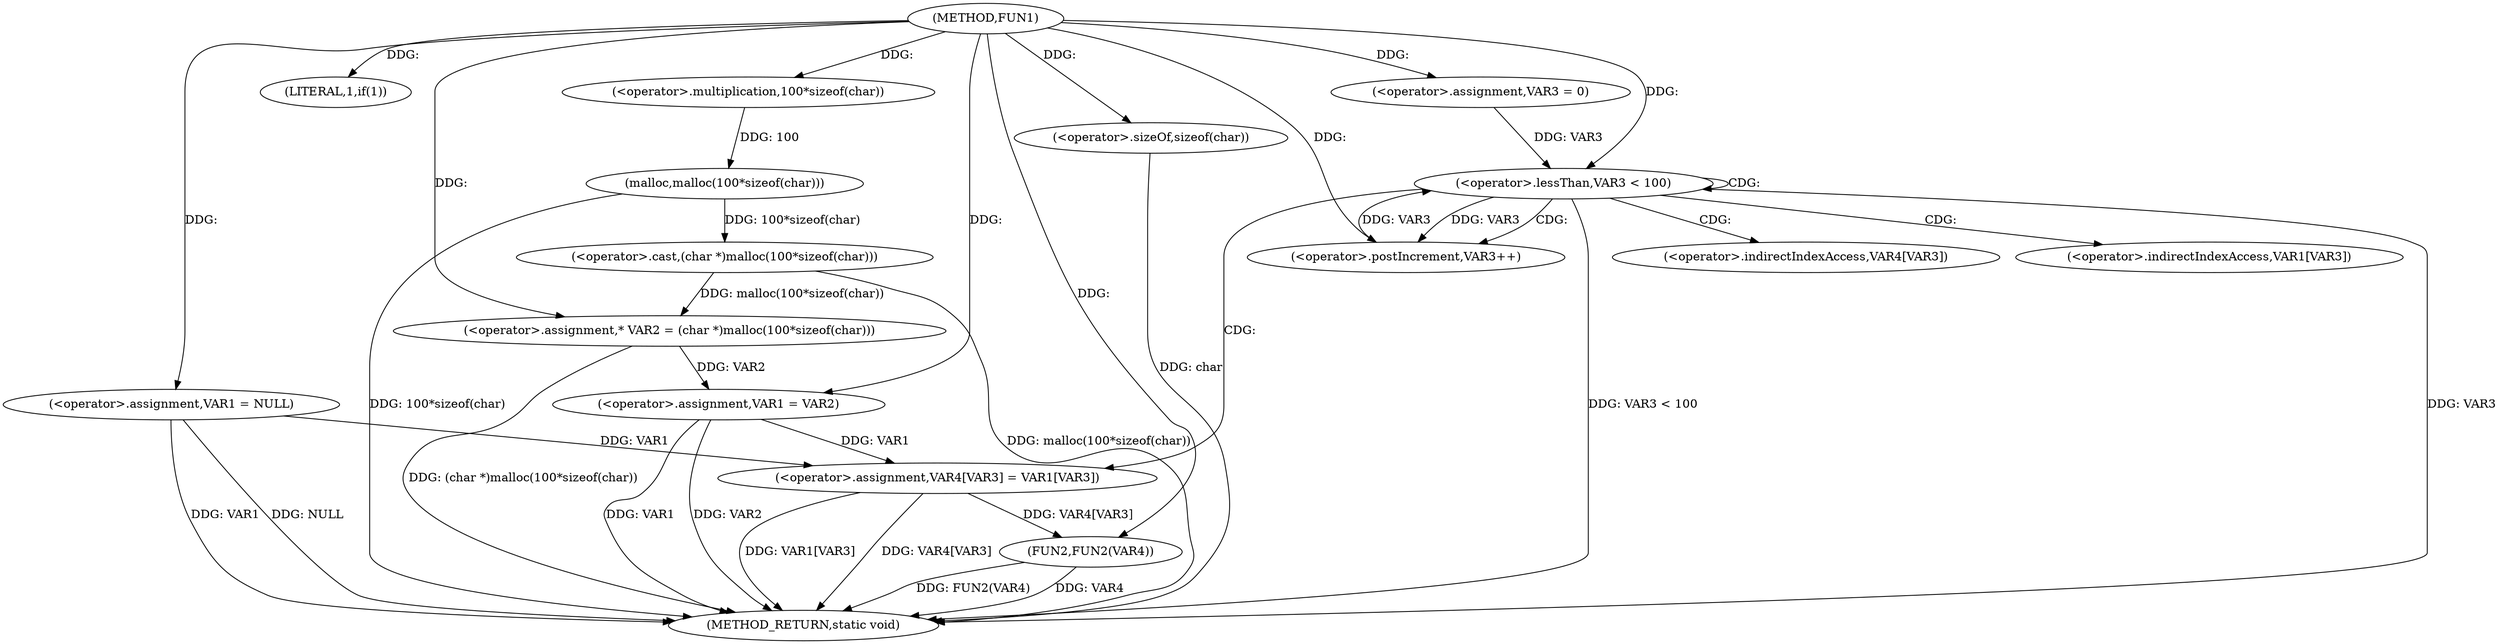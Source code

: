 digraph FUN1 {  
"1000100" [label = "(METHOD,FUN1)" ]
"1000145" [label = "(METHOD_RETURN,static void)" ]
"1000103" [label = "(<operator>.assignment,VAR1 = NULL)" ]
"1000107" [label = "(LITERAL,1,if(1))" ]
"1000111" [label = "(<operator>.assignment,* VAR2 = (char *)malloc(100*sizeof(char)))" ]
"1000113" [label = "(<operator>.cast,(char *)malloc(100*sizeof(char)))" ]
"1000115" [label = "(malloc,malloc(100*sizeof(char)))" ]
"1000116" [label = "(<operator>.multiplication,100*sizeof(char))" ]
"1000118" [label = "(<operator>.sizeOf,sizeof(char))" ]
"1000120" [label = "(<operator>.assignment,VAR1 = VAR2)" ]
"1000127" [label = "(<operator>.assignment,VAR3 = 0)" ]
"1000130" [label = "(<operator>.lessThan,VAR3 < 100)" ]
"1000133" [label = "(<operator>.postIncrement,VAR3++)" ]
"1000136" [label = "(<operator>.assignment,VAR4[VAR3] = VAR1[VAR3])" ]
"1000143" [label = "(FUN2,FUN2(VAR4))" ]
"1000137" [label = "(<operator>.indirectIndexAccess,VAR4[VAR3])" ]
"1000140" [label = "(<operator>.indirectIndexAccess,VAR1[VAR3])" ]
  "1000130" -> "1000145"  [ label = "DDG: VAR3 < 100"] 
  "1000103" -> "1000145"  [ label = "DDG: VAR1"] 
  "1000103" -> "1000145"  [ label = "DDG: NULL"] 
  "1000136" -> "1000145"  [ label = "DDG: VAR1[VAR3]"] 
  "1000118" -> "1000145"  [ label = "DDG: char"] 
  "1000136" -> "1000145"  [ label = "DDG: VAR4[VAR3]"] 
  "1000130" -> "1000145"  [ label = "DDG: VAR3"] 
  "1000143" -> "1000145"  [ label = "DDG: VAR4"] 
  "1000113" -> "1000145"  [ label = "DDG: malloc(100*sizeof(char))"] 
  "1000120" -> "1000145"  [ label = "DDG: VAR1"] 
  "1000111" -> "1000145"  [ label = "DDG: (char *)malloc(100*sizeof(char))"] 
  "1000143" -> "1000145"  [ label = "DDG: FUN2(VAR4)"] 
  "1000120" -> "1000145"  [ label = "DDG: VAR2"] 
  "1000115" -> "1000145"  [ label = "DDG: 100*sizeof(char)"] 
  "1000100" -> "1000103"  [ label = "DDG: "] 
  "1000100" -> "1000107"  [ label = "DDG: "] 
  "1000113" -> "1000111"  [ label = "DDG: malloc(100*sizeof(char))"] 
  "1000100" -> "1000111"  [ label = "DDG: "] 
  "1000115" -> "1000113"  [ label = "DDG: 100*sizeof(char)"] 
  "1000116" -> "1000115"  [ label = "DDG: 100"] 
  "1000100" -> "1000116"  [ label = "DDG: "] 
  "1000100" -> "1000118"  [ label = "DDG: "] 
  "1000111" -> "1000120"  [ label = "DDG: VAR2"] 
  "1000100" -> "1000120"  [ label = "DDG: "] 
  "1000100" -> "1000127"  [ label = "DDG: "] 
  "1000133" -> "1000130"  [ label = "DDG: VAR3"] 
  "1000127" -> "1000130"  [ label = "DDG: VAR3"] 
  "1000100" -> "1000130"  [ label = "DDG: "] 
  "1000130" -> "1000133"  [ label = "DDG: VAR3"] 
  "1000100" -> "1000133"  [ label = "DDG: "] 
  "1000103" -> "1000136"  [ label = "DDG: VAR1"] 
  "1000120" -> "1000136"  [ label = "DDG: VAR1"] 
  "1000136" -> "1000143"  [ label = "DDG: VAR4[VAR3]"] 
  "1000100" -> "1000143"  [ label = "DDG: "] 
  "1000130" -> "1000137"  [ label = "CDG: "] 
  "1000130" -> "1000130"  [ label = "CDG: "] 
  "1000130" -> "1000133"  [ label = "CDG: "] 
  "1000130" -> "1000136"  [ label = "CDG: "] 
  "1000130" -> "1000140"  [ label = "CDG: "] 
}
